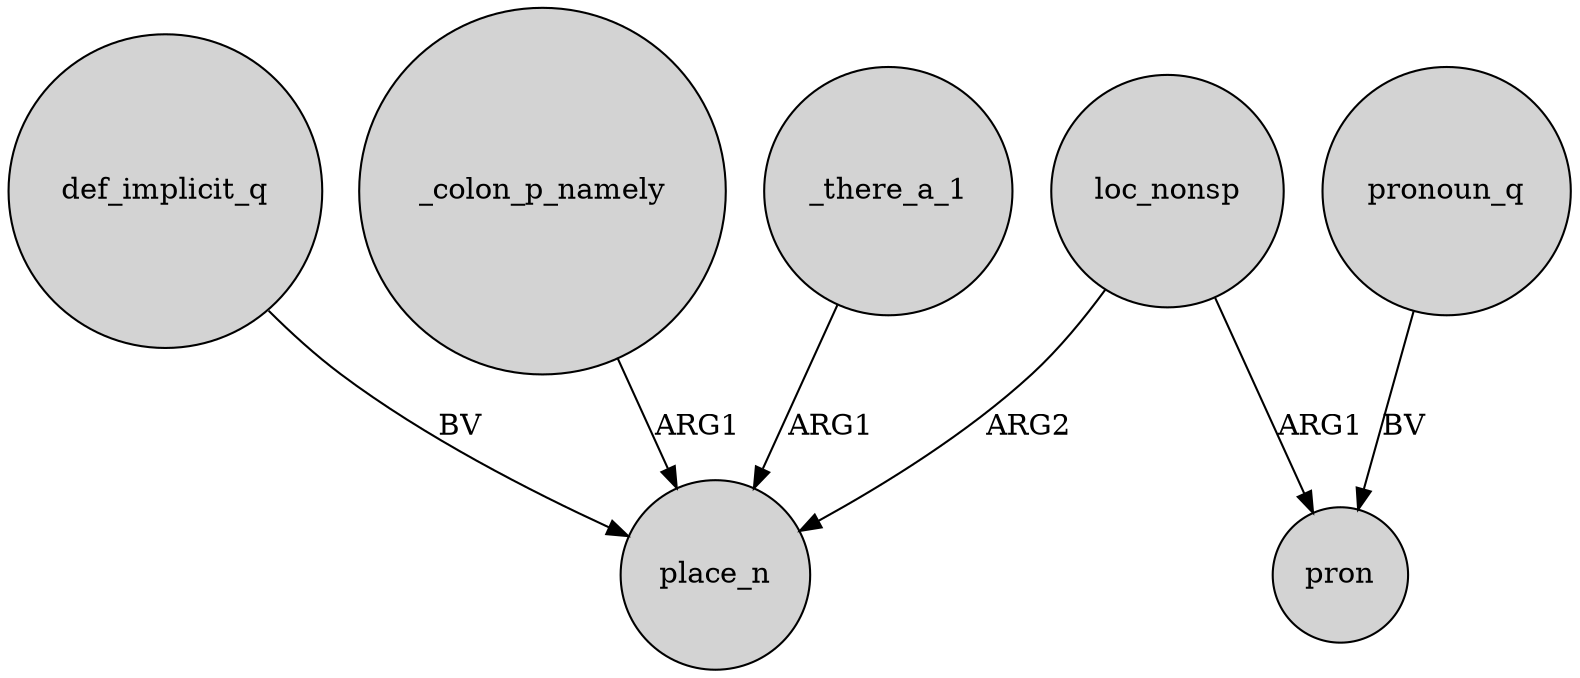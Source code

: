 digraph {
	node [shape=circle style=filled]
	loc_nonsp -> place_n [label=ARG2]
	def_implicit_q -> place_n [label=BV]
	_colon_p_namely -> place_n [label=ARG1]
	loc_nonsp -> pron [label=ARG1]
	_there_a_1 -> place_n [label=ARG1]
	pronoun_q -> pron [label=BV]
}
